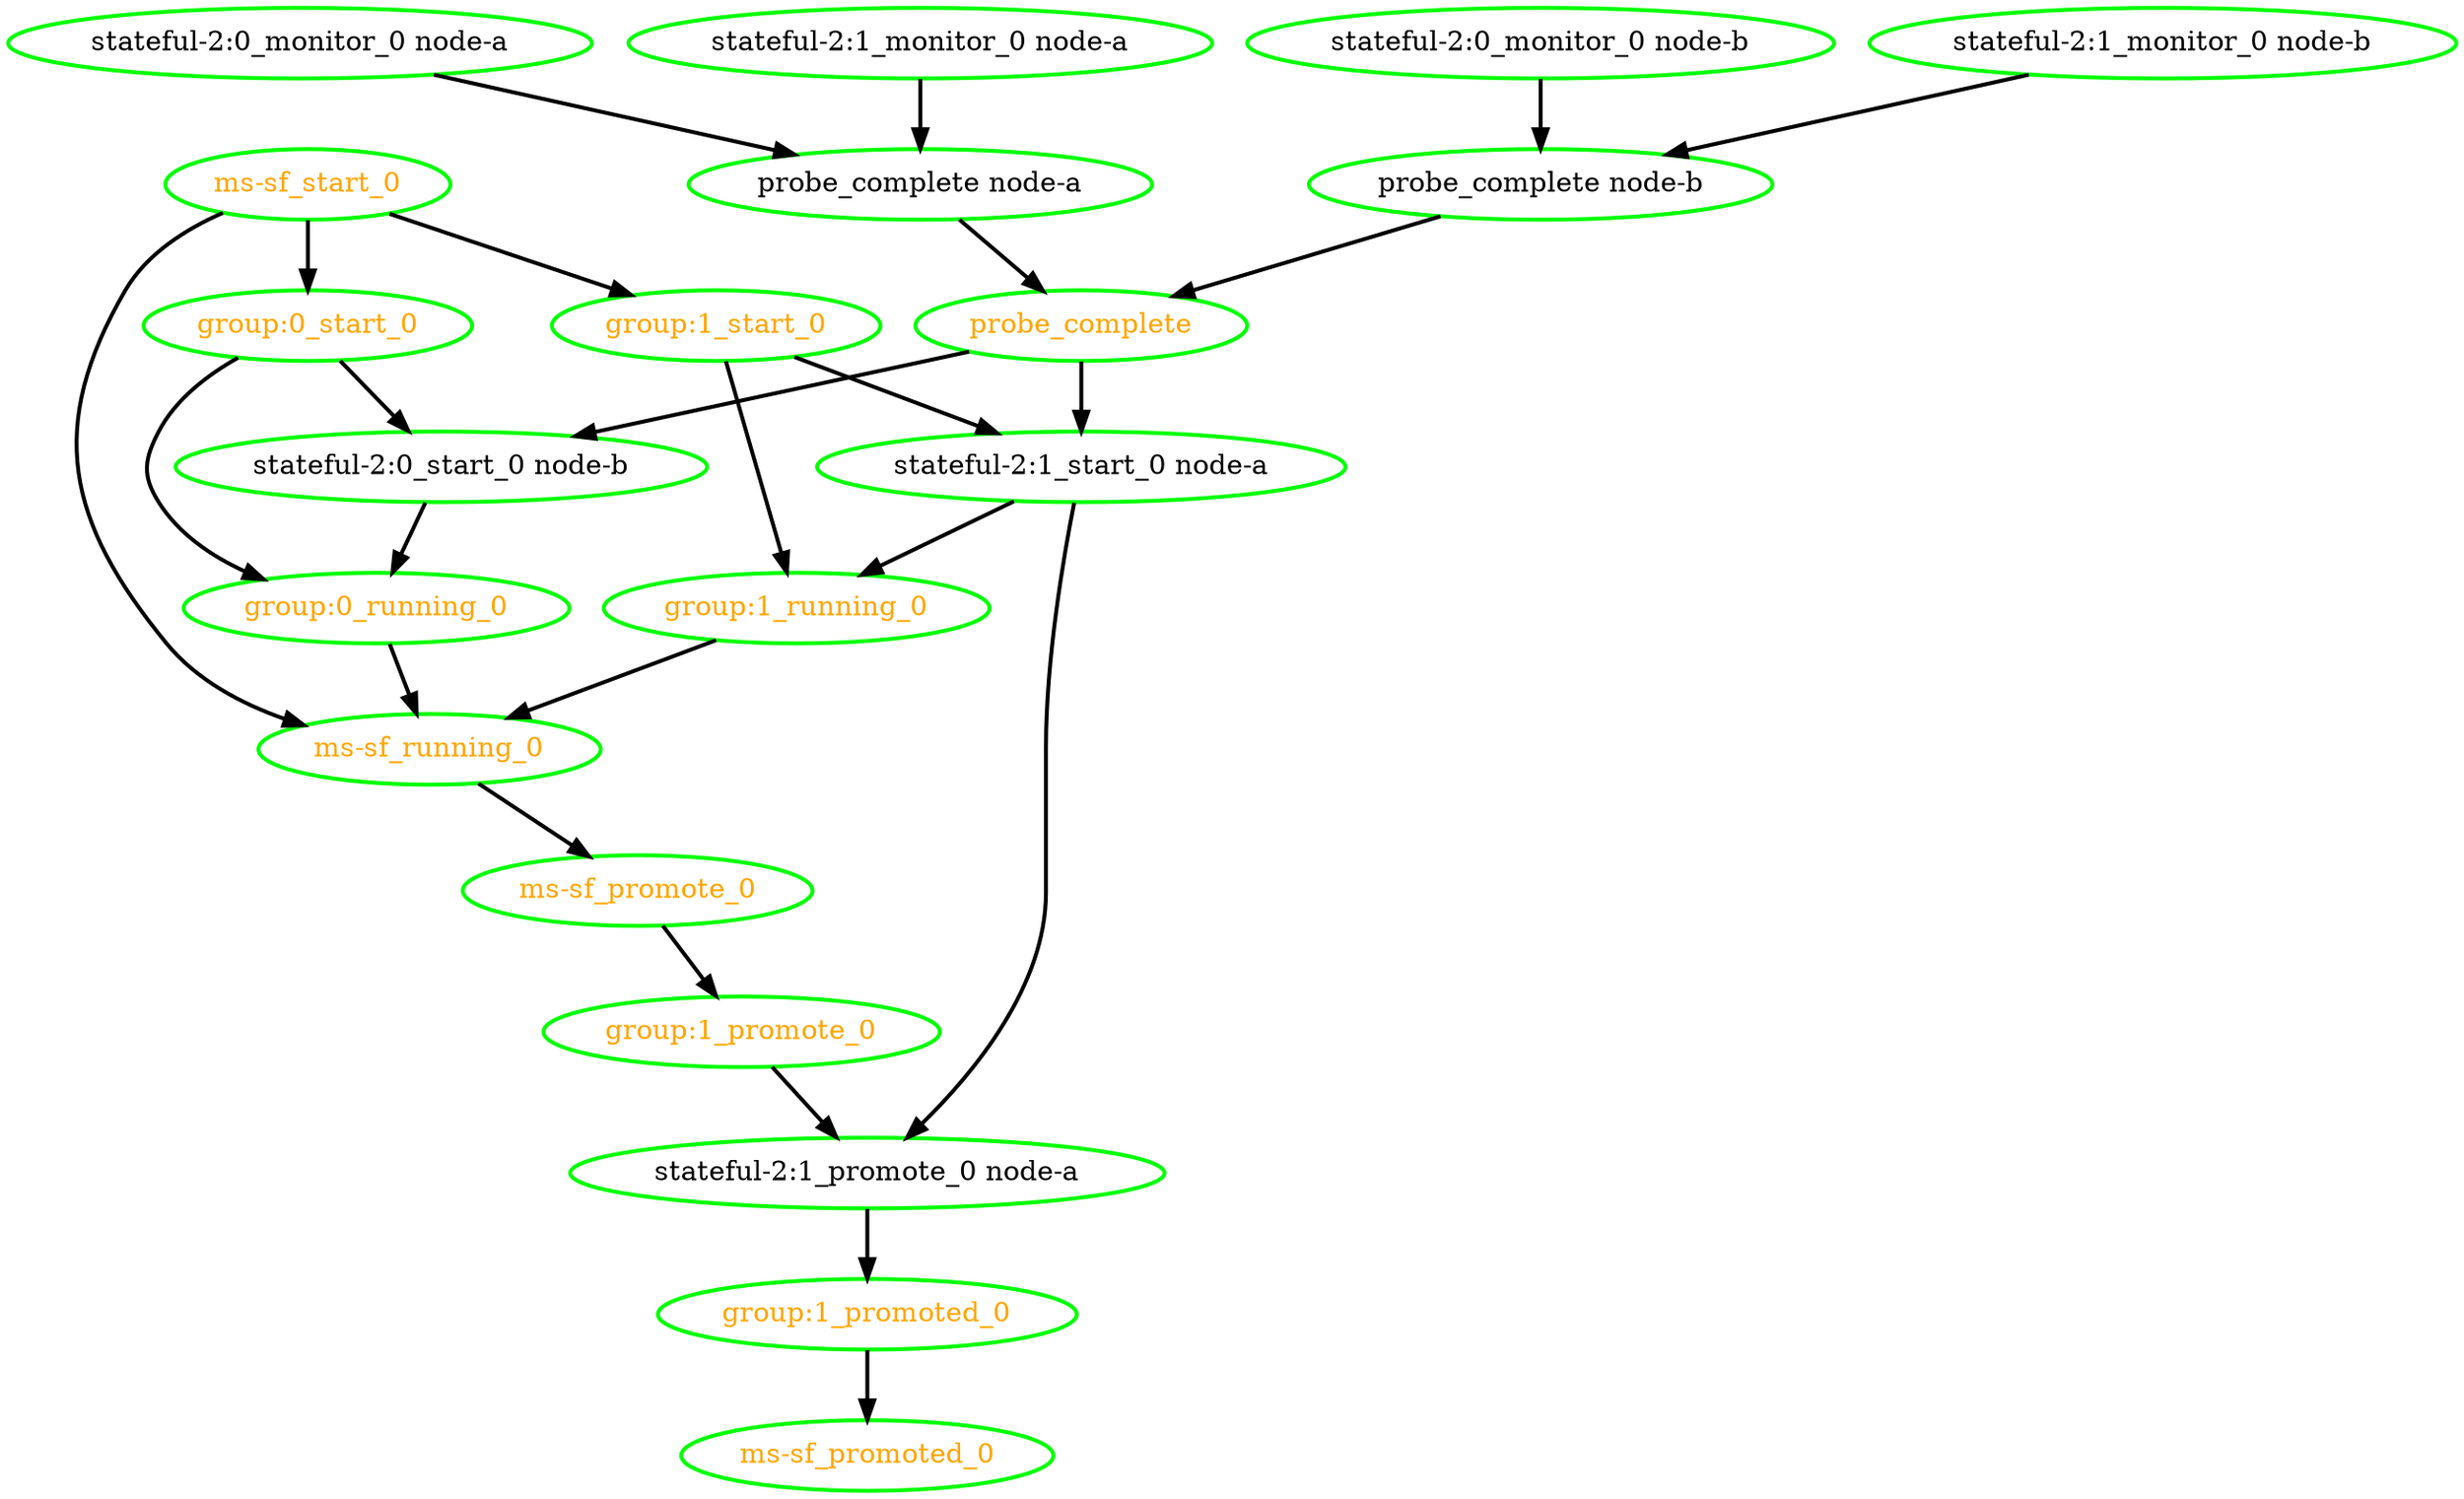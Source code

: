 digraph "g" {
"group:0_running_0" -> "ms-sf_running_0" [ style = bold]
"group:0_running_0" [ style=bold color="green" fontcolor="orange"  ]
"group:0_start_0" -> "group:0_running_0" [ style = bold]
"group:0_start_0" -> "stateful-2:0_start_0 node-b" [ style = bold]
"group:0_start_0" [ style=bold color="green" fontcolor="orange"  ]
"group:1_promote_0" -> "stateful-2:1_promote_0 node-a" [ style = bold]
"group:1_promote_0" [ style=bold color="green" fontcolor="orange"  ]
"group:1_promoted_0" -> "ms-sf_promoted_0" [ style = bold]
"group:1_promoted_0" [ style=bold color="green" fontcolor="orange"  ]
"group:1_running_0" -> "ms-sf_running_0" [ style = bold]
"group:1_running_0" [ style=bold color="green" fontcolor="orange"  ]
"group:1_start_0" -> "group:1_running_0" [ style = bold]
"group:1_start_0" -> "stateful-2:1_start_0 node-a" [ style = bold]
"group:1_start_0" [ style=bold color="green" fontcolor="orange"  ]
"ms-sf_promote_0" -> "group:1_promote_0" [ style = bold]
"ms-sf_promote_0" [ style=bold color="green" fontcolor="orange"  ]
"ms-sf_promoted_0" [ style=bold color="green" fontcolor="orange"  ]
"ms-sf_running_0" -> "ms-sf_promote_0" [ style = bold]
"ms-sf_running_0" [ style=bold color="green" fontcolor="orange"  ]
"ms-sf_start_0" -> "group:0_start_0" [ style = bold]
"ms-sf_start_0" -> "group:1_start_0" [ style = bold]
"ms-sf_start_0" -> "ms-sf_running_0" [ style = bold]
"ms-sf_start_0" [ style=bold color="green" fontcolor="orange"  ]
"probe_complete node-a" -> "probe_complete" [ style = bold]
"probe_complete node-a" [ style=bold color="green" fontcolor="black"  ]
"probe_complete node-b" -> "probe_complete" [ style = bold]
"probe_complete node-b" [ style=bold color="green" fontcolor="black"  ]
"probe_complete" -> "stateful-2:0_start_0 node-b" [ style = bold]
"probe_complete" -> "stateful-2:1_start_0 node-a" [ style = bold]
"probe_complete" [ style=bold color="green" fontcolor="orange"  ]
"stateful-2:0_monitor_0 node-a" -> "probe_complete node-a" [ style = bold]
"stateful-2:0_monitor_0 node-a" [ style=bold color="green" fontcolor="black"  ]
"stateful-2:0_monitor_0 node-b" -> "probe_complete node-b" [ style = bold]
"stateful-2:0_monitor_0 node-b" [ style=bold color="green" fontcolor="black"  ]
"stateful-2:0_start_0 node-b" -> "group:0_running_0" [ style = bold]
"stateful-2:0_start_0 node-b" [ style=bold color="green" fontcolor="black"  ]
"stateful-2:1_monitor_0 node-a" -> "probe_complete node-a" [ style = bold]
"stateful-2:1_monitor_0 node-a" [ style=bold color="green" fontcolor="black"  ]
"stateful-2:1_monitor_0 node-b" -> "probe_complete node-b" [ style = bold]
"stateful-2:1_monitor_0 node-b" [ style=bold color="green" fontcolor="black"  ]
"stateful-2:1_promote_0 node-a" -> "group:1_promoted_0" [ style = bold]
"stateful-2:1_promote_0 node-a" [ style=bold color="green" fontcolor="black"  ]
"stateful-2:1_start_0 node-a" -> "group:1_running_0" [ style = bold]
"stateful-2:1_start_0 node-a" -> "stateful-2:1_promote_0 node-a" [ style = bold]
"stateful-2:1_start_0 node-a" [ style=bold color="green" fontcolor="black"  ]
}
